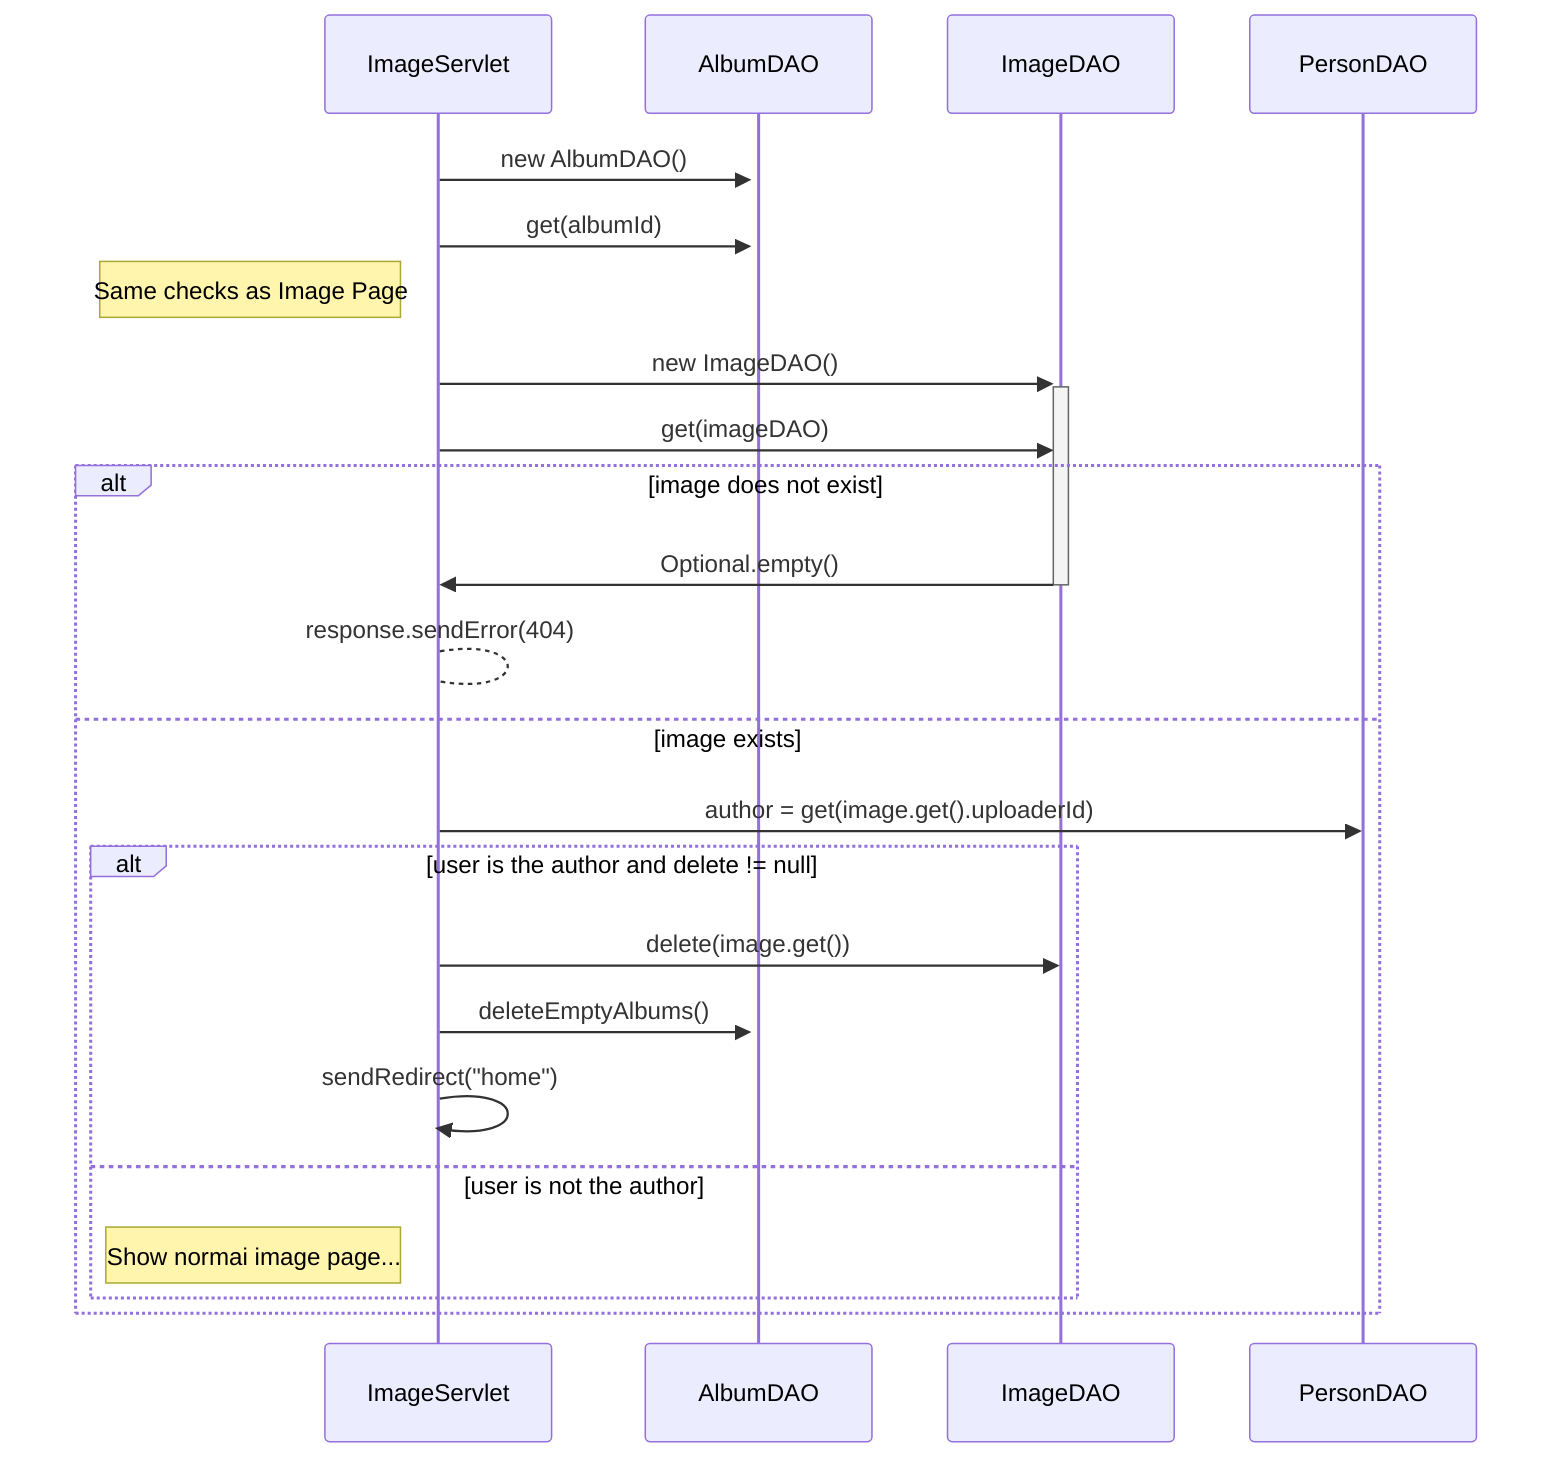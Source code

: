 sequenceDiagram
    participant ImageServlet
    participant AlbumDAO
    participant ImageDAO
    participant PersonDAO


    ImageServlet ->>+ AlbumDAO: new AlbumDAO()
    ImageServlet ->> AlbumDAO: get(albumId)
    Note left of ImageServlet: Same checks as Image Page
    ImageServlet ->>+ ImageDAO: new ImageDAO()
    ImageServlet ->> ImageDAO: get(imageDAO)
    alt image does not exist
        ImageDAO ->>- ImageServlet: Optional.empty()
        ImageServlet --> ImageServlet: response.sendError(404)
    else image exists
        ImageServlet ->> PersonDAO: author = get(image.get().uploaderId) 
        alt user is the author and delete != null
            ImageServlet ->> ImageDAO: delete(image.get())
            ImageServlet ->> AlbumDAO: deleteEmptyAlbums()
            ImageServlet ->> ImageServlet: sendRedirect("home")
        else user is not the author
            Note left of ImageServlet: Show normai image page...
        end
     
    end